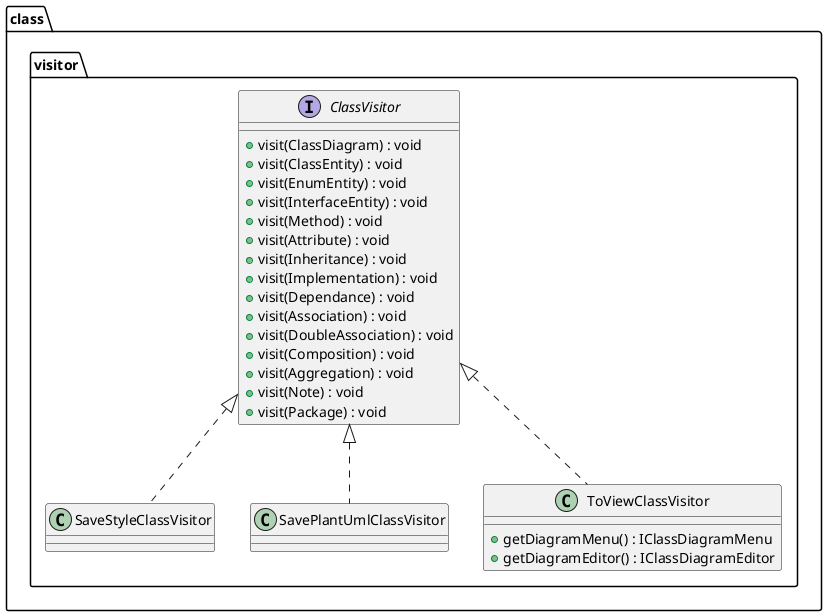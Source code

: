 @startuml

package class.visitor { 
' -------------------------------- umlreverse.model.diagram.class.visitor
	interface ClassVisitor {
		+visit(ClassDiagram) : void
		+visit(ClassEntity) : void
		+visit(EnumEntity) : void
		+visit(InterfaceEntity) : void
		+visit(Method) : void
		+visit(Attribute) : void
		+visit(Inheritance) : void
		+visit(Implementation) : void
		+visit(Dependance) : void
		+visit(Association) : void
		+visit(DoubleAssociation) : void
		+visit(Composition) : void
		+visit(Aggregation) : void
		+visit(Note) : void
		+visit(Package) : void
	}
	class SaveStyleClassVisitor implements ClassVisitor
	class SavePlantUmlClassVisitor implements ClassVisitor
	class ToViewClassVisitor implements ClassVisitor {
		+getDiagramMenu() : IClassDiagramMenu
		+getDiagramEditor() : IClassDiagramEditor
	}
}
' --------------------------------------------------------- fin package visitor
@enduml